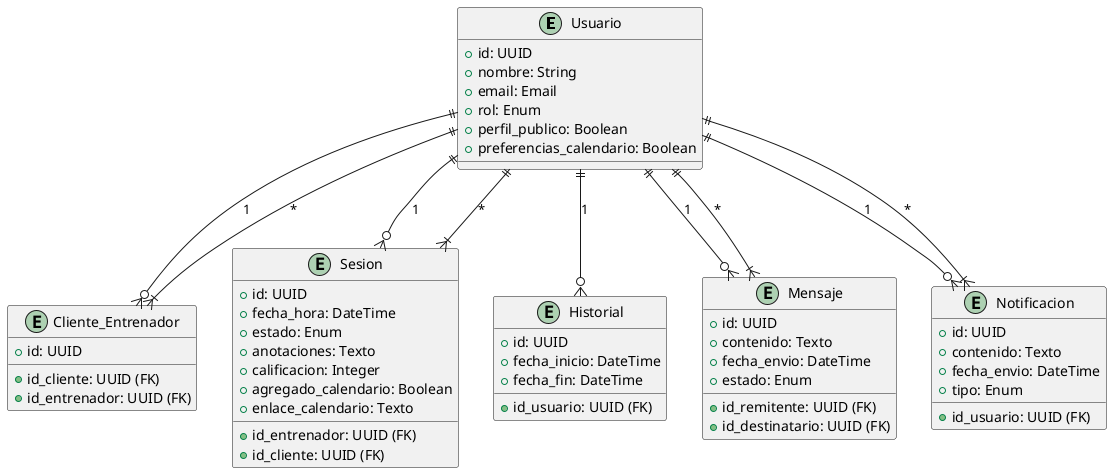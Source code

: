 @startuml
entity Usuario {
  + id: UUID
  + nombre: String
  + email: Email
  + rol: Enum
  + perfil_publico: Boolean
  + preferencias_calendario: Boolean
}

entity Cliente_Entrenador {
  + id: UUID
  + id_cliente: UUID (FK)
  + id_entrenador: UUID (FK)
}

entity Sesion {
  + id: UUID
  + id_entrenador: UUID (FK)
  + id_cliente: UUID (FK)
  + fecha_hora: DateTime
  + estado: Enum
  + anotaciones: Texto
  + calificacion: Integer
  + agregado_calendario: Boolean
  + enlace_calendario: Texto
}

entity Historial {
  + id: UUID
  + id_usuario: UUID (FK)
  + fecha_inicio: DateTime
  + fecha_fin: DateTime
}

entity Mensaje {
  + id: UUID
  + id_remitente: UUID (FK)
  + id_destinatario: UUID (FK)
  + contenido: Texto
  + fecha_envio: DateTime
  + estado: Enum
}

entity Notificacion {
  + id: UUID
  + id_usuario: UUID (FK)
  + contenido: Texto
  + fecha_envio: DateTime
  + tipo: Enum
}

Usuario ||--o{ Cliente_Entrenador : "1"
Cliente_Entrenador }|--|| Usuario : "*"
Usuario ||--o{ Sesion : "1"
Sesion }|--|| Usuario : "*"
Usuario ||--o{ Historial : "1"
Usuario ||--o{ Mensaje : "1"
Mensaje }|--|| Usuario : "*"
Usuario ||--o{ Notificacion : "1"
Notificacion }|--|| Usuario : "*"

@enduml
